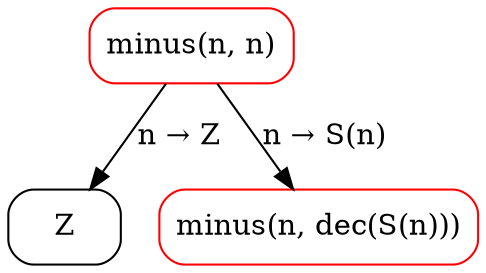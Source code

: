 digraph {
  node [shape=box, style=rounded];

  G1 [label="minus(n, n)", color=red];
  C1 [label="Z"];
  G1 -> C1 [label="n → Z"];
  C2 [label="minus(n, dec(S(n)))", color=red];
  G1 -> C2 [label="n → S(n)"];
}
